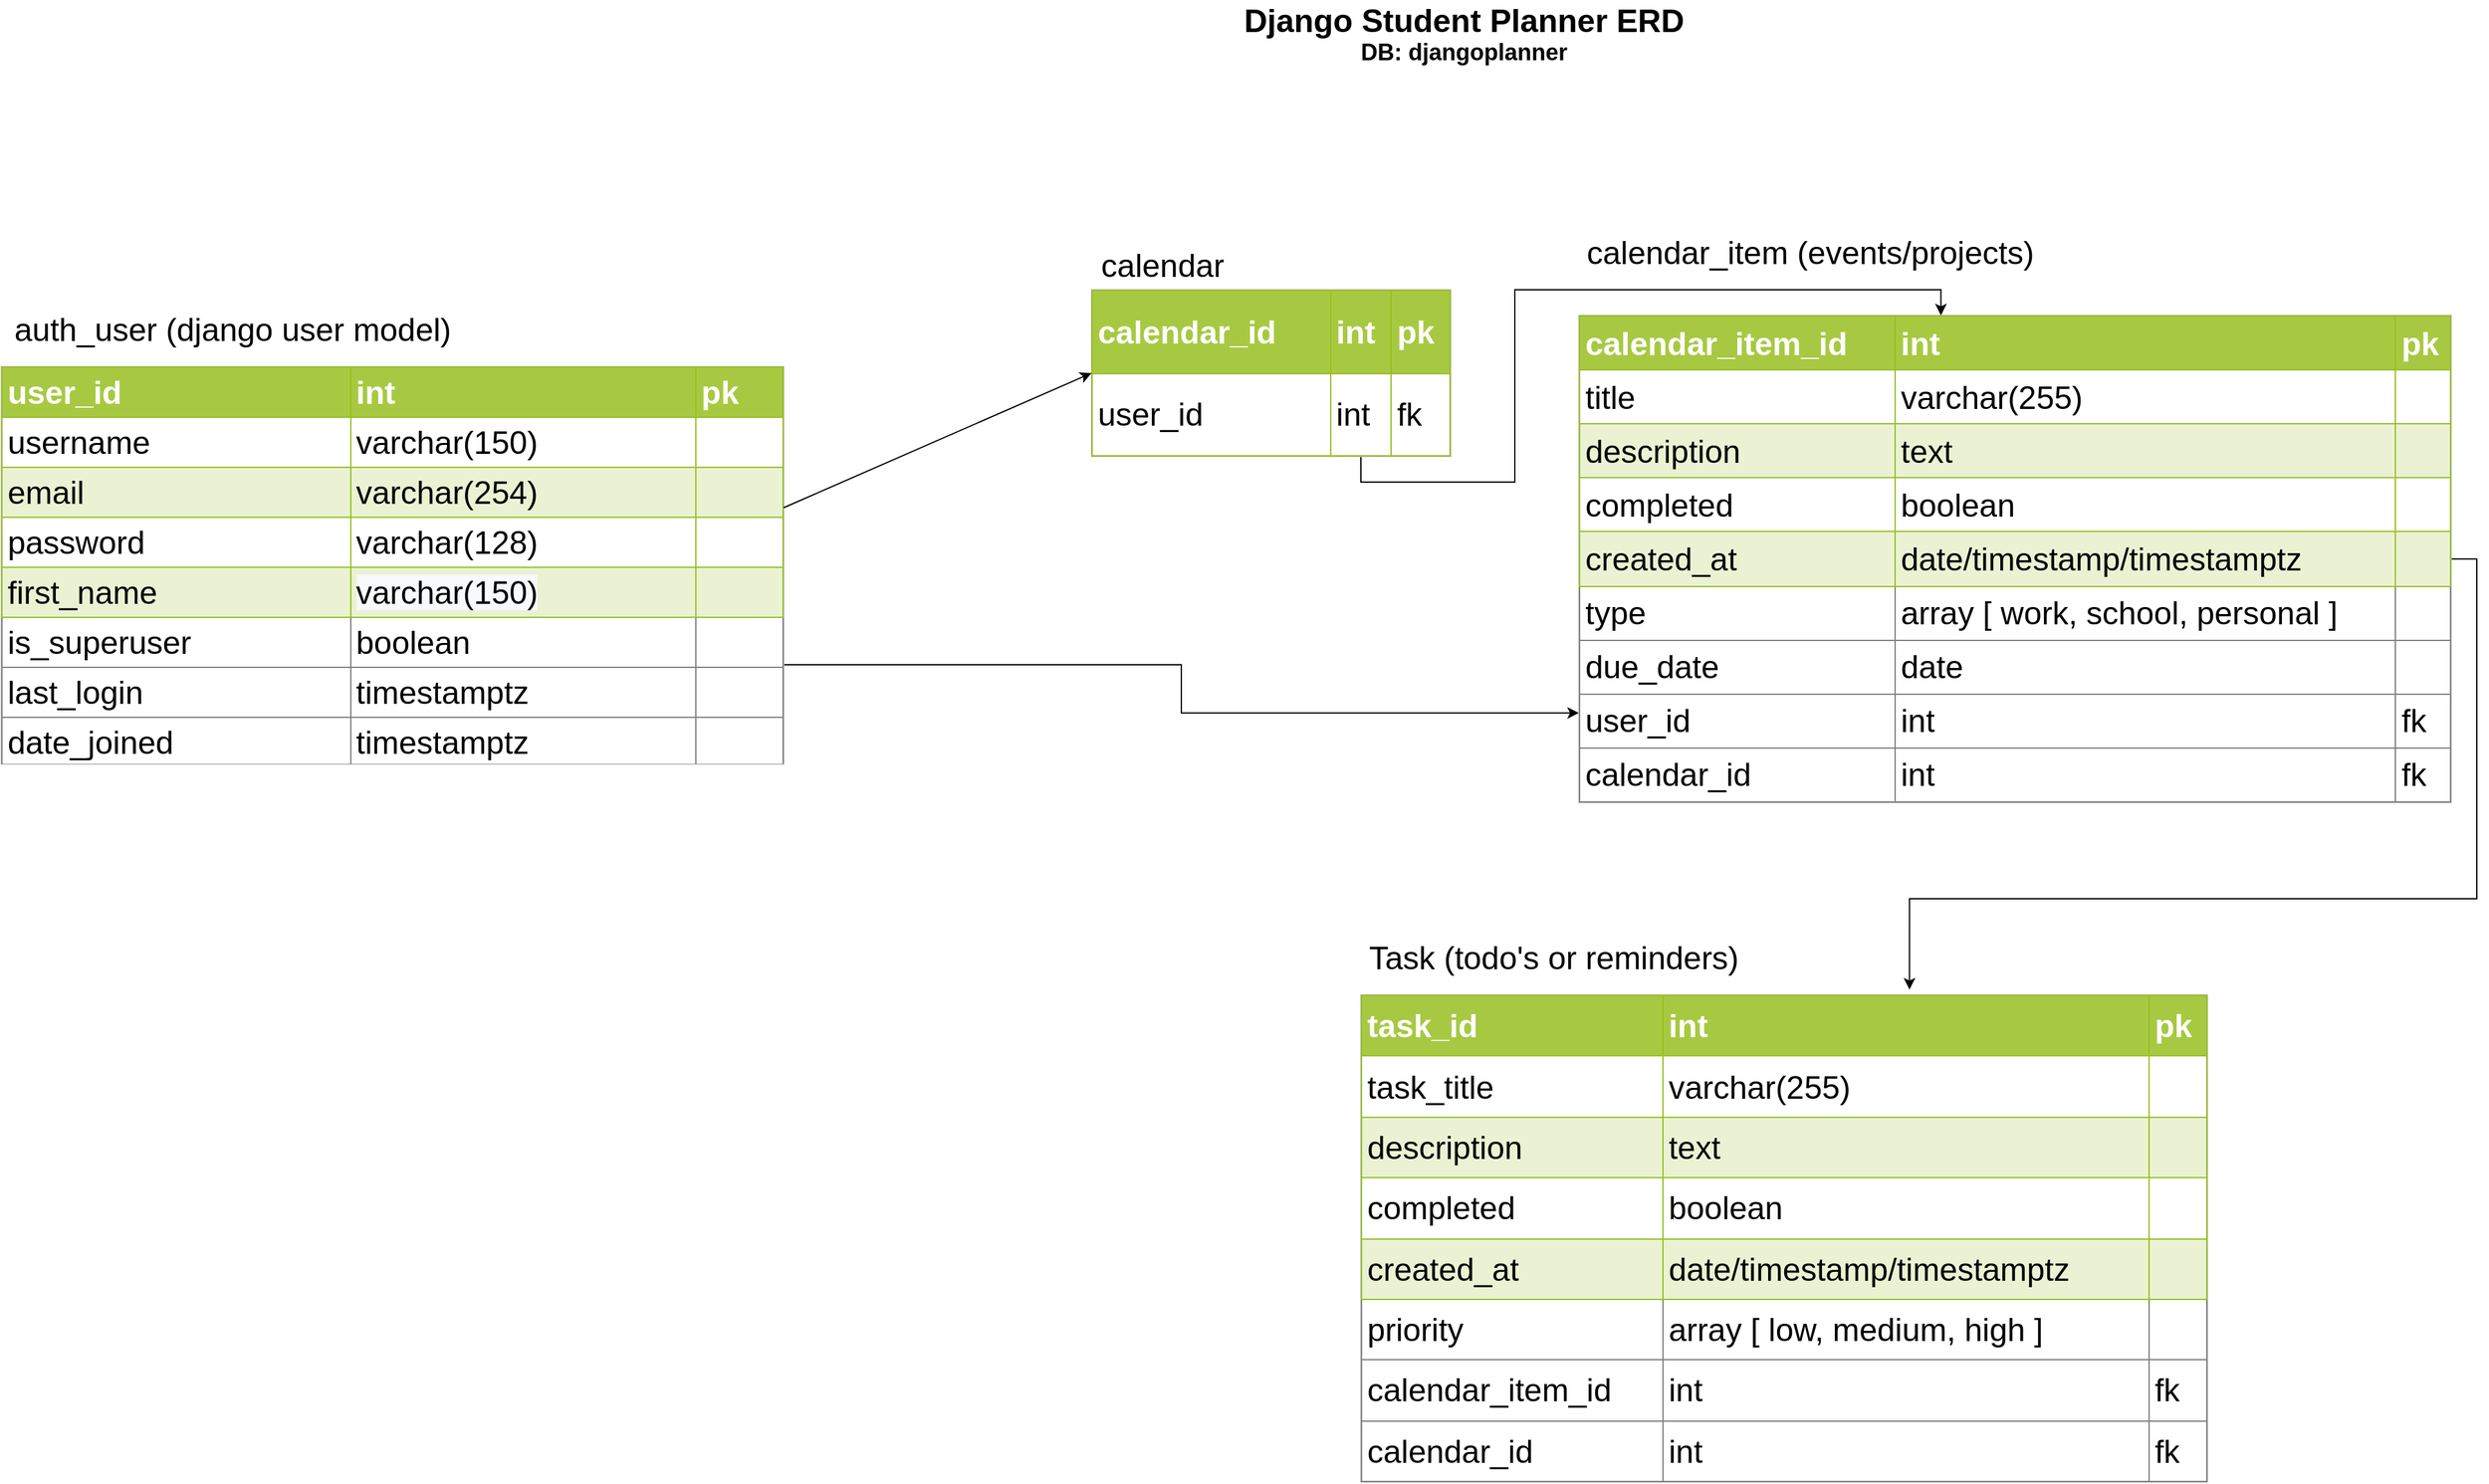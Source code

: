 <mxfile version="16.6.4" type="github">
  <diagram id="oPe7yaeBCDTeAMdVdXqK" name="Page-1">
    <mxGraphModel dx="2496" dy="2522" grid="1" gridSize="10" guides="1" tooltips="1" connect="1" arrows="1" fold="1" page="1" pageScale="1" pageWidth="850" pageHeight="1100" math="0" shadow="0">
      <root>
        <mxCell id="0" />
        <mxCell id="1" parent="0" />
        <mxCell id="U-6AOmyAD6f15KpOmuhh-1" value="&lt;font&gt;&lt;b&gt;&lt;span style=&quot;font-size: 25px&quot;&gt;Django Student Planner ERD&lt;/span&gt;&lt;br&gt;&lt;font style=&quot;font-size: 18px&quot;&gt;DB: djangoplanner&lt;/font&gt;&lt;br&gt;&lt;/b&gt;&lt;/font&gt;" style="text;html=1;resizable=0;autosize=1;align=center;verticalAlign=middle;points=[];fillColor=none;strokeColor=none;rounded=0;" vertex="1" parent="1">
          <mxGeometry x="820" y="-110" width="360" height="40" as="geometry" />
        </mxCell>
        <mxCell id="U-6AOmyAD6f15KpOmuhh-13" style="edgeStyle=orthogonalEdgeStyle;rounded=0;orthogonalLoop=1;jettySize=auto;html=1;exitX=1;exitY=0.75;exitDx=0;exitDy=0;entryX=0;entryY=0.816;entryDx=0;entryDy=0;entryPerimeter=0;fontSize=6;" edge="1" parent="1" source="U-6AOmyAD6f15KpOmuhh-2" target="U-6AOmyAD6f15KpOmuhh-4">
          <mxGeometry relative="1" as="geometry" />
        </mxCell>
        <mxCell id="U-6AOmyAD6f15KpOmuhh-2" value="&lt;table border=&quot;1&quot; width=&quot;100%&quot; cellpadding=&quot;4&quot; style=&quot;width: 100% ; height: 100% ; border-collapse: collapse&quot;&gt;&lt;tbody&gt;&lt;tr style=&quot;background-color: #a7c942 ; color: #ffffff ; border: 1px solid #98bf21&quot;&gt;&lt;th align=&quot;left&quot;&gt;user_id&lt;span&gt;	&lt;/span&gt;&lt;/th&gt;&lt;th align=&quot;left&quot;&gt;int&lt;/th&gt;&lt;th align=&quot;left&quot;&gt;pk&lt;/th&gt;&lt;/tr&gt;&lt;tr style=&quot;border: 1px solid #98bf21&quot;&gt;&lt;td&gt;username&lt;/td&gt;&lt;td&gt;varchar(150)&lt;/td&gt;&lt;td&gt;&lt;/td&gt;&lt;/tr&gt;&lt;tr style=&quot;background-color: #eaf2d3 ; border: 1px solid #98bf21&quot;&gt;&lt;td&gt;email&lt;/td&gt;&lt;td&gt;varchar(254)&lt;/td&gt;&lt;td&gt;&lt;/td&gt;&lt;/tr&gt;&lt;tr style=&quot;border: 1px solid #98bf21&quot;&gt;&lt;td&gt;password&lt;/td&gt;&lt;td&gt;varchar(128)&lt;/td&gt;&lt;td&gt;&lt;/td&gt;&lt;/tr&gt;&lt;tr style=&quot;background-color: #eaf2d3 ; border: 1px solid #98bf21&quot;&gt;&lt;td&gt;first_name&lt;/td&gt;&lt;td&gt;&lt;span style=&quot;background-color: rgb(248 , 249 , 250)&quot;&gt;varchar(150)&lt;/span&gt;&lt;br&gt;&lt;/td&gt;&lt;td&gt;&lt;br&gt;&lt;/td&gt;&lt;/tr&gt;&lt;tr&gt;&lt;td&gt;is_superuser&lt;/td&gt;&lt;td&gt;boolean&lt;/td&gt;&lt;td&gt;&lt;br&gt;&lt;/td&gt;&lt;/tr&gt;&lt;tr&gt;&lt;td&gt;last_login&lt;/td&gt;&lt;td&gt;timestamptz&lt;/td&gt;&lt;td&gt;&lt;br&gt;&lt;/td&gt;&lt;/tr&gt;&lt;tr&gt;&lt;td&gt;date_joined&lt;/td&gt;&lt;td&gt;timestamptz&lt;/td&gt;&lt;td&gt;&lt;br&gt;&lt;/td&gt;&lt;/tr&gt;&lt;tr&gt;&lt;td&gt;&lt;br&gt;&lt;/td&gt;&lt;td&gt;&lt;br&gt;&lt;/td&gt;&lt;td&gt;&lt;br&gt;&lt;/td&gt;&lt;/tr&gt;&lt;/tbody&gt;&lt;/table&gt;" style="text;html=1;strokeColor=#c0c0c0;fillColor=#ffffff;overflow=fill;rounded=0;fontSize=25;" vertex="1" parent="1">
          <mxGeometry x="-140" y="170" width="610" height="310" as="geometry" />
        </mxCell>
        <mxCell id="U-6AOmyAD6f15KpOmuhh-3" value="auth_user (django user model)" style="text;html=1;resizable=0;autosize=1;align=center;verticalAlign=middle;points=[];fillColor=none;strokeColor=none;rounded=0;fontSize=25;" vertex="1" parent="1">
          <mxGeometry x="-140" y="120" width="360" height="40" as="geometry" />
        </mxCell>
        <mxCell id="U-6AOmyAD6f15KpOmuhh-12" style="edgeStyle=orthogonalEdgeStyle;rounded=0;orthogonalLoop=1;jettySize=auto;html=1;exitX=1;exitY=0.5;exitDx=0;exitDy=0;fontSize=6;entryX=0.648;entryY=-0.011;entryDx=0;entryDy=0;entryPerimeter=0;" edge="1" parent="1" source="U-6AOmyAD6f15KpOmuhh-4" target="U-6AOmyAD6f15KpOmuhh-10">
          <mxGeometry relative="1" as="geometry">
            <mxPoint x="950" y="585" as="targetPoint" />
          </mxGeometry>
        </mxCell>
        <mxCell id="U-6AOmyAD6f15KpOmuhh-4" value="&lt;table border=&quot;1&quot; width=&quot;100%&quot; cellpadding=&quot;4&quot; style=&quot;width: 100% ; height: 100% ; border-collapse: collapse&quot;&gt;&lt;tbody&gt;&lt;tr style=&quot;background-color: #a7c942 ; color: #ffffff ; border: 1px solid #98bf21&quot;&gt;&lt;th align=&quot;left&quot;&gt;calendar_item_id&lt;span style=&quot;white-space: pre&quot;&gt;	&lt;/span&gt;&lt;/th&gt;&lt;th align=&quot;left&quot;&gt;int&lt;/th&gt;&lt;th align=&quot;left&quot;&gt;pk&lt;/th&gt;&lt;/tr&gt;&lt;tr style=&quot;border: 1px solid #98bf21&quot;&gt;&lt;td&gt;title&lt;span style=&quot;white-space: pre&quot;&gt;	&lt;/span&gt;&lt;/td&gt;&lt;td&gt;varchar(255)&lt;/td&gt;&lt;td&gt;&lt;br&gt;&lt;/td&gt;&lt;/tr&gt;&lt;tr style=&quot;background-color: #eaf2d3 ; border: 1px solid #98bf21&quot;&gt;&lt;td&gt;description&lt;/td&gt;&lt;td&gt;text&lt;/td&gt;&lt;td&gt;&lt;/td&gt;&lt;/tr&gt;&lt;tr style=&quot;border: 1px solid #98bf21&quot;&gt;&lt;td&gt;completed&lt;/td&gt;&lt;td&gt;boolean&lt;/td&gt;&lt;td&gt;&lt;/td&gt;&lt;/tr&gt;&lt;tr style=&quot;background-color: #eaf2d3 ; border: 1px solid #98bf21&quot;&gt;&lt;td&gt;created_at&lt;/td&gt;&lt;td&gt;date/timestamp/timestamptz&lt;/td&gt;&lt;td&gt;&lt;br&gt;&lt;/td&gt;&lt;/tr&gt;&lt;tr&gt;&lt;td&gt;type&lt;/td&gt;&lt;td&gt;array [ work, school, personal ]&lt;/td&gt;&lt;td&gt;&lt;br&gt;&lt;/td&gt;&lt;/tr&gt;&lt;tr&gt;&lt;td&gt;due_date&lt;/td&gt;&lt;td&gt;date&lt;/td&gt;&lt;td&gt;&lt;br&gt;&lt;/td&gt;&lt;/tr&gt;&lt;tr&gt;&lt;td&gt;user_id&lt;/td&gt;&lt;td&gt;int&lt;/td&gt;&lt;td&gt;fk&lt;/td&gt;&lt;/tr&gt;&lt;tr&gt;&lt;td&gt;calendar_id&lt;/td&gt;&lt;td&gt;int&lt;/td&gt;&lt;td&gt;fk&lt;/td&gt;&lt;/tr&gt;&lt;/tbody&gt;&lt;/table&gt;" style="text;html=1;strokeColor=#c0c0c0;fillColor=#ffffff;overflow=fill;rounded=0;fontSize=25;" vertex="1" parent="1">
          <mxGeometry x="1090" y="130" width="680" height="380" as="geometry" />
        </mxCell>
        <mxCell id="U-6AOmyAD6f15KpOmuhh-5" value="calendar_item (events/projects)" style="text;html=1;resizable=0;autosize=1;align=center;verticalAlign=middle;points=[];fillColor=none;strokeColor=none;rounded=0;fontSize=25;" vertex="1" parent="1">
          <mxGeometry x="1090" y="60" width="360" height="40" as="geometry" />
        </mxCell>
        <mxCell id="U-6AOmyAD6f15KpOmuhh-9" style="edgeStyle=orthogonalEdgeStyle;rounded=0;orthogonalLoop=1;jettySize=auto;html=1;exitX=0.75;exitY=1;exitDx=0;exitDy=0;entryX=0.415;entryY=0;entryDx=0;entryDy=0;entryPerimeter=0;fontSize=6;" edge="1" parent="1" source="U-6AOmyAD6f15KpOmuhh-6" target="U-6AOmyAD6f15KpOmuhh-4">
          <mxGeometry relative="1" as="geometry" />
        </mxCell>
        <mxCell id="U-6AOmyAD6f15KpOmuhh-6" value="&lt;table border=&quot;1&quot; width=&quot;100%&quot; cellpadding=&quot;4&quot; style=&quot;width: 100% ; height: 100% ; border-collapse: collapse&quot;&gt;&lt;tbody&gt;&lt;tr style=&quot;background-color: #a7c942 ; color: #ffffff ; border: 1px solid #98bf21&quot;&gt;&lt;th align=&quot;left&quot;&gt;calendar_id&lt;span style=&quot;white-space: pre&quot;&gt;	&lt;/span&gt;&lt;/th&gt;&lt;th align=&quot;left&quot;&gt;int&lt;/th&gt;&lt;th align=&quot;left&quot;&gt;pk&lt;/th&gt;&lt;/tr&gt;&lt;tr style=&quot;border: 1px solid #98bf21&quot;&gt;&lt;td&gt;user_id&lt;/td&gt;&lt;td&gt;int&lt;/td&gt;&lt;td&gt;fk&lt;/td&gt;&lt;/tr&gt;&lt;/tbody&gt;&lt;/table&gt;" style="text;html=1;strokeColor=#c0c0c0;fillColor=#ffffff;overflow=fill;rounded=0;fontSize=25;" vertex="1" parent="1">
          <mxGeometry x="710" y="110" width="280" height="130" as="geometry" />
        </mxCell>
        <mxCell id="U-6AOmyAD6f15KpOmuhh-7" value="calendar" style="text;html=1;resizable=0;autosize=1;align=center;verticalAlign=middle;points=[];fillColor=none;strokeColor=none;rounded=0;fontSize=25;" vertex="1" parent="1">
          <mxGeometry x="710" y="70" width="110" height="40" as="geometry" />
        </mxCell>
        <mxCell id="U-6AOmyAD6f15KpOmuhh-8" value="" style="endArrow=classic;html=1;rounded=0;fontSize=6;entryX=0;entryY=0.5;entryDx=0;entryDy=0;" edge="1" parent="1" target="U-6AOmyAD6f15KpOmuhh-6">
          <mxGeometry width="50" height="50" relative="1" as="geometry">
            <mxPoint x="470" y="280" as="sourcePoint" />
            <mxPoint x="520" y="230" as="targetPoint" />
          </mxGeometry>
        </mxCell>
        <mxCell id="U-6AOmyAD6f15KpOmuhh-10" value="&lt;table border=&quot;1&quot; width=&quot;100%&quot; cellpadding=&quot;4&quot; style=&quot;width: 100% ; height: 100% ; border-collapse: collapse&quot;&gt;&lt;tbody&gt;&lt;tr style=&quot;background-color: #a7c942 ; color: #ffffff ; border: 1px solid #98bf21&quot;&gt;&lt;th align=&quot;left&quot;&gt;task_id&lt;span style=&quot;white-space: pre&quot;&gt;	&lt;/span&gt;&lt;/th&gt;&lt;th align=&quot;left&quot;&gt;int&lt;/th&gt;&lt;th align=&quot;left&quot;&gt;pk&lt;/th&gt;&lt;/tr&gt;&lt;tr style=&quot;border: 1px solid #98bf21&quot;&gt;&lt;td&gt;task_title&lt;span style=&quot;white-space: pre&quot;&gt;	&lt;/span&gt;&lt;/td&gt;&lt;td&gt;varchar(255)&lt;/td&gt;&lt;td&gt;&lt;br&gt;&lt;/td&gt;&lt;/tr&gt;&lt;tr style=&quot;background-color: #eaf2d3 ; border: 1px solid #98bf21&quot;&gt;&lt;td&gt;description&lt;/td&gt;&lt;td&gt;text&lt;/td&gt;&lt;td&gt;&lt;/td&gt;&lt;/tr&gt;&lt;tr style=&quot;border: 1px solid #98bf21&quot;&gt;&lt;td&gt;completed&lt;/td&gt;&lt;td&gt;boolean&lt;/td&gt;&lt;td&gt;&lt;/td&gt;&lt;/tr&gt;&lt;tr style=&quot;background-color: #eaf2d3 ; border: 1px solid #98bf21&quot;&gt;&lt;td&gt;created_at&lt;/td&gt;&lt;td&gt;date/timestamp/timestamptz&lt;/td&gt;&lt;td&gt;&lt;br&gt;&lt;/td&gt;&lt;/tr&gt;&lt;tr&gt;&lt;td&gt;priority&lt;/td&gt;&lt;td&gt;array [ low, medium, high ]&lt;/td&gt;&lt;td&gt;&lt;br&gt;&lt;/td&gt;&lt;/tr&gt;&lt;tr&gt;&lt;td&gt;calendar_item_id&lt;/td&gt;&lt;td&gt;int&lt;/td&gt;&lt;td&gt;fk&lt;/td&gt;&lt;/tr&gt;&lt;tr&gt;&lt;td&gt;calendar_id&lt;/td&gt;&lt;td&gt;int&lt;/td&gt;&lt;td&gt;fk&lt;/td&gt;&lt;/tr&gt;&lt;/tbody&gt;&lt;/table&gt;" style="text;html=1;strokeColor=#c0c0c0;fillColor=#ffffff;overflow=fill;rounded=0;fontSize=25;" vertex="1" parent="1">
          <mxGeometry x="920" y="660" width="660" height="380" as="geometry" />
        </mxCell>
        <mxCell id="U-6AOmyAD6f15KpOmuhh-11" value="Task (todo&#39;s or reminders)" style="text;html=1;resizable=0;autosize=1;align=center;verticalAlign=middle;points=[];fillColor=none;strokeColor=none;rounded=0;fontSize=25;" vertex="1" parent="1">
          <mxGeometry x="920" y="610" width="300" height="40" as="geometry" />
        </mxCell>
      </root>
    </mxGraphModel>
  </diagram>
</mxfile>
